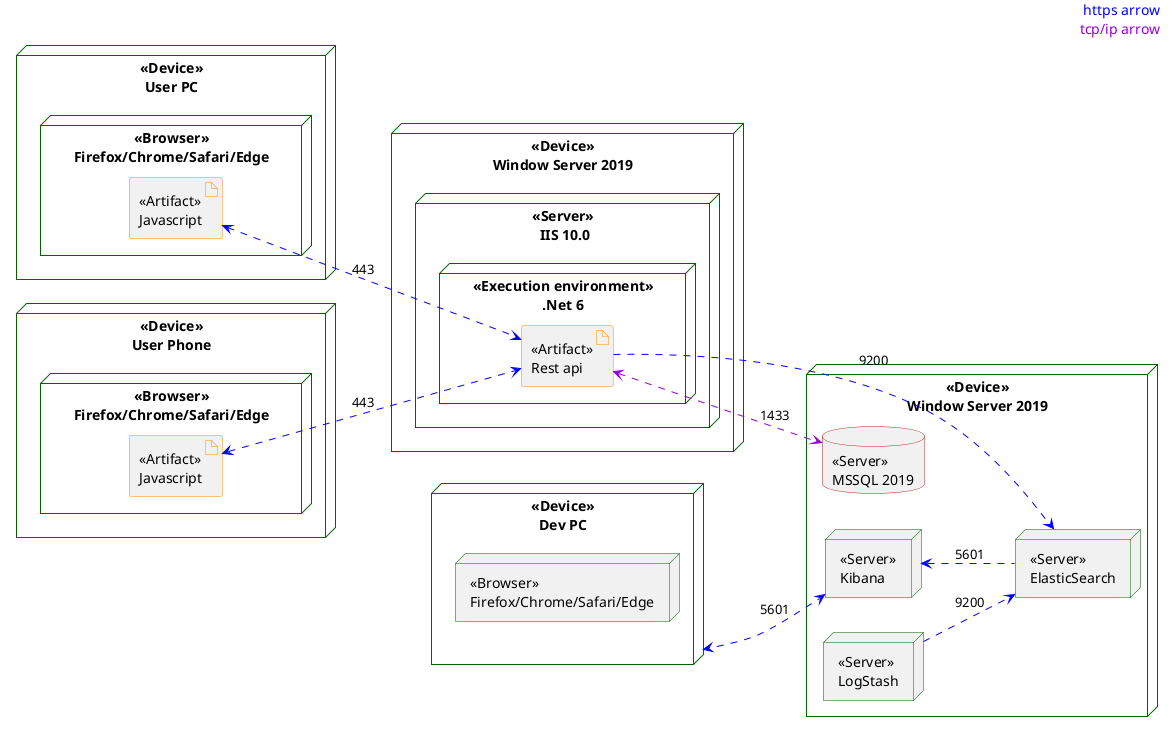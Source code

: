 @startuml deploymentdiagram

skinparam ArtifactBorderColor DarkOrange
skinparam NodeBorderColor Darkgreen
skinparam DatabaseBorderColor firebrick

skinparam ArrowColor<<https>> blue
skinparam ArrowColor<<tcp>> darkviolet

left to right direction

header
<font color=blue size=14>https arrow</font>
<font color=darkviolet size=14>tcp/ip arrow</font> 
endheader

node "<<Device>>\nWindow Server 2019" as devserver {
    
    database "<<Server>>\nMSSQL 2019" as db

    node "<<Server>>\nKibana" as kibana
    node "<<Server>>\nElasticSearch" as elastic
    node "<<Server>>\nLogStash" as logstash
}

node "<<Device>>\nWindow Server 2019" as apiServer {
    node "<<Server>>\n IIS 10.0" {
        node "<<Execution environment>>\n.Net 6" {
            artifact "<<Artifact>>\nRest api" as rest
        }
    }
}

kibana <.. elastic<<https>> : 5601
logstash ..> elastic<<https>> : 9200
rest ..> elastic<<https>> : 9200

rest <..> db<<tcp>> : 1433

node "<<Device>>\nUser PC" as pc {
    node "<<Browser>>\nFirefox/Chrome/Safari/Edge" as n1 {
        artifact "<<Artifact>>\nJavascript" as a1
    }
}

node "<<Device>>\nUser Phone" as phone {
    node "<<Browser>>\nFirefox/Chrome/Safari/Edge" as n2 {
        artifact "<<Artifact>>\nJavascript" as a2
    }
}

node "<<Device>>\nDev PC" as dev {
    node "<<Browser>>\nFirefox/Chrome/Safari/Edge" as n3 
}

dev <..> kibana<<https>> : 5601

a1 <..> rest<<https>> : 443
a2 <..> rest<<https>> : 443


@enduml